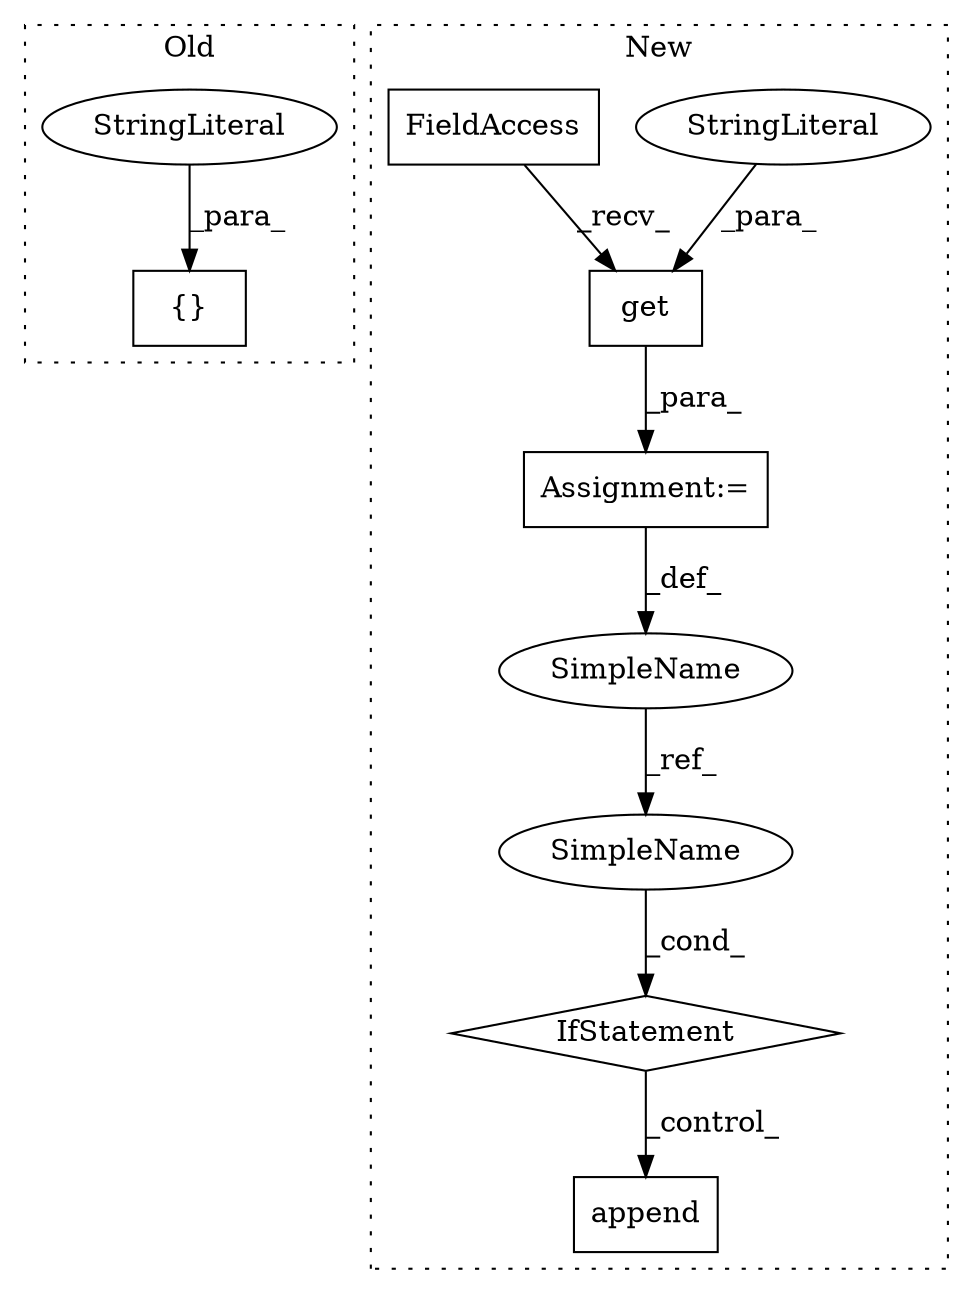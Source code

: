 digraph G {
subgraph cluster0 {
1 [label="{}" a="4" s="258,269" l="1,1" shape="box"];
6 [label="StringLiteral" a="45" s="259" l="10" shape="ellipse"];
label = "Old";
style="dotted";
}
subgraph cluster1 {
2 [label="get" a="32" s="423,445" l="4,1" shape="box"];
3 [label="StringLiteral" a="45" s="427" l="12" shape="ellipse"];
4 [label="Assignment:=" a="7" s="411" l="1" shape="box"];
5 [label="FieldAccess" a="22" s="412" l="10" shape="box"];
7 [label="IfStatement" a="25" s="452,466" l="4,2" shape="diamond"];
8 [label="SimpleName" a="42" s="401" l="10" shape="ellipse"];
9 [label="append" a="32" s="537,554" l="7,1" shape="box"];
10 [label="SimpleName" a="42" s="456" l="10" shape="ellipse"];
label = "New";
style="dotted";
}
2 -> 4 [label="_para_"];
3 -> 2 [label="_para_"];
4 -> 8 [label="_def_"];
5 -> 2 [label="_recv_"];
6 -> 1 [label="_para_"];
7 -> 9 [label="_control_"];
8 -> 10 [label="_ref_"];
10 -> 7 [label="_cond_"];
}
